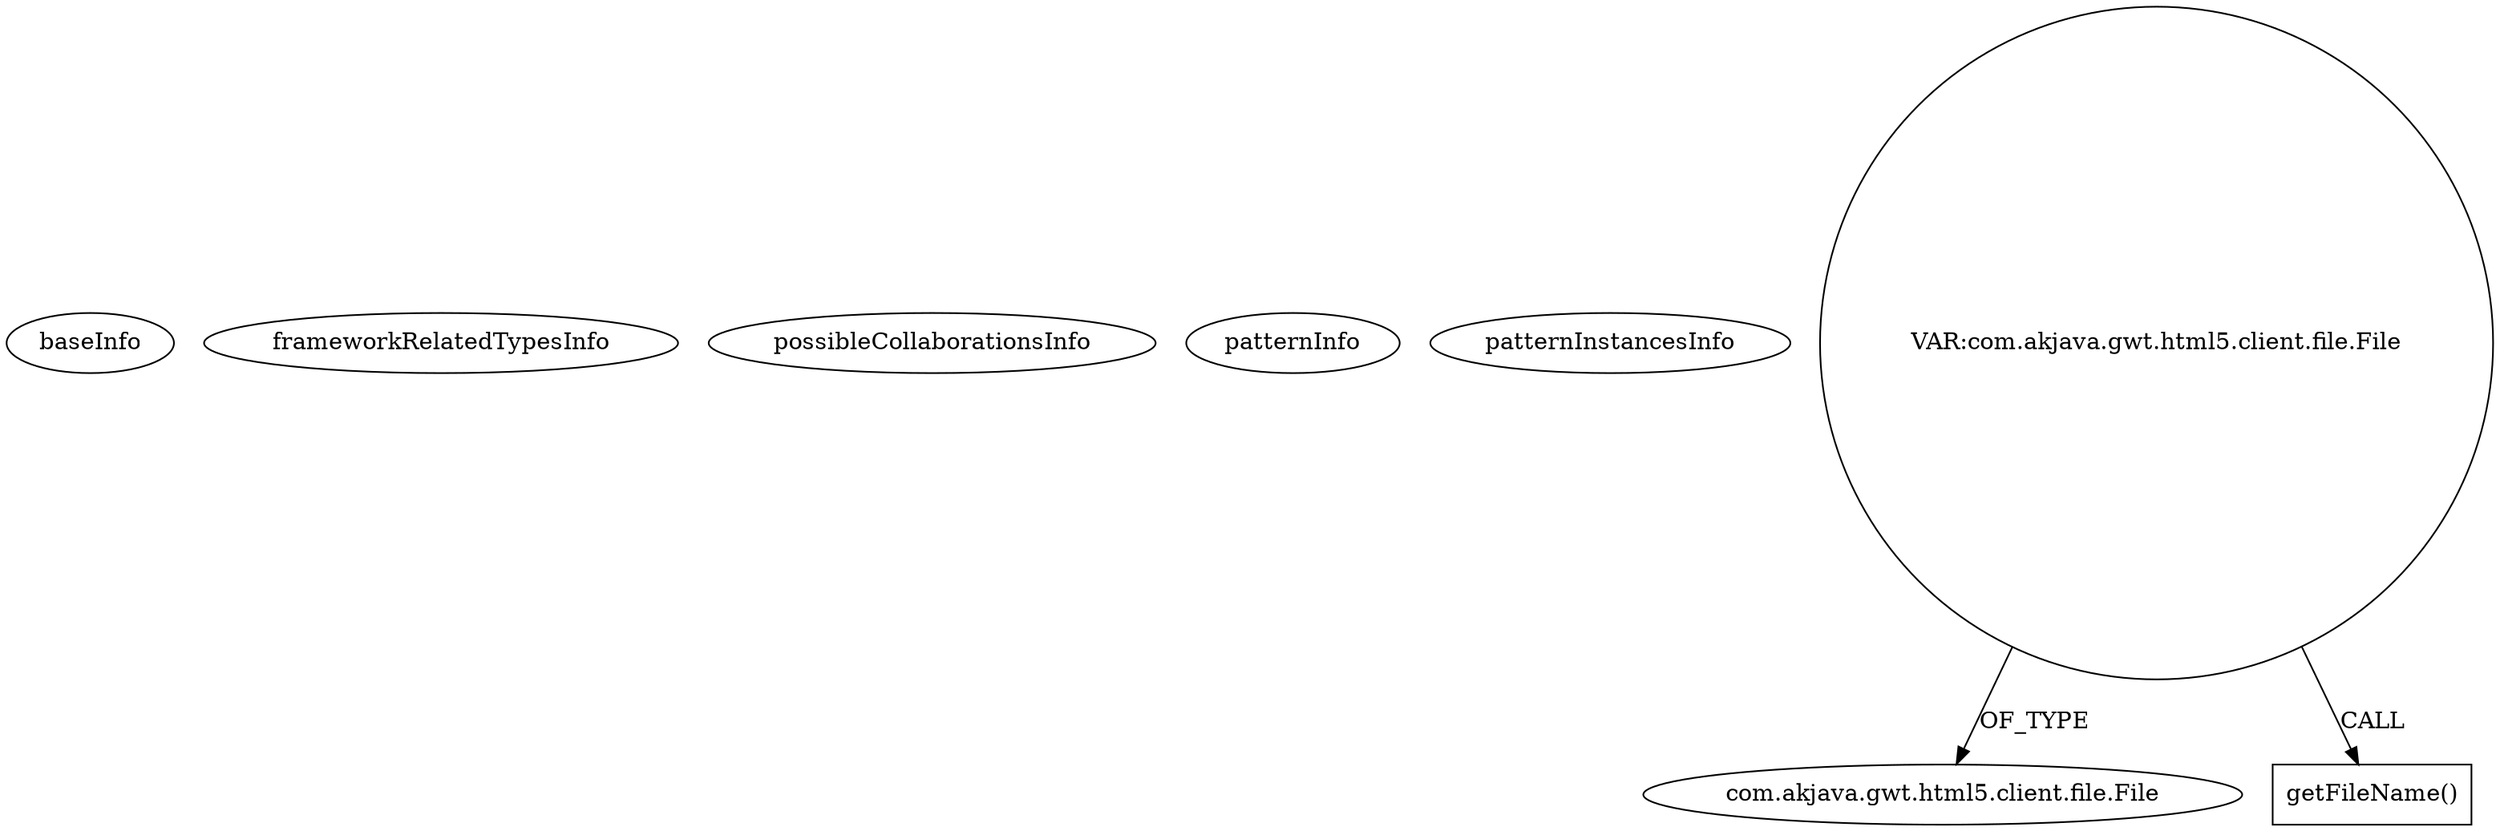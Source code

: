 digraph {
baseInfo[graphId=1738,category="pattern",isAnonymous=false,possibleRelation=false]
frameworkRelatedTypesInfo[]
possibleCollaborationsInfo[]
patternInfo[frequency=2.0,patternRootClient=null]
patternInstancesInfo[0="akjava-GWT-Hangouts~/akjava-GWT-Hangouts/GWT-Hangouts-master/apps/sound-player/src/com/akjava/gwt/hangout/soundplayer/client/HangoutSoundPlayer.java~HangoutSoundPlayer~561",1="akjava-GWT-Hangouts~/akjava-GWT-Hangouts/GWT-Hangouts-master/apps/sound-player/src/com/akjava/gwt/hangout/soundplayer/client/HangoutSoundPlayer.java~void onApiReady()~563"]
27[label="com.akjava.gwt.html5.client.file.File",vertexType="FRAMEWORK_CLASS_TYPE",isFrameworkType=false]
25[label="VAR:com.akjava.gwt.html5.client.file.File",vertexType="VARIABLE_EXPRESION",isFrameworkType=false,shape=circle]
26[label="getFileName()",vertexType="INSIDE_CALL",isFrameworkType=false,shape=box]
25->27[label="OF_TYPE"]
25->26[label="CALL"]
}
